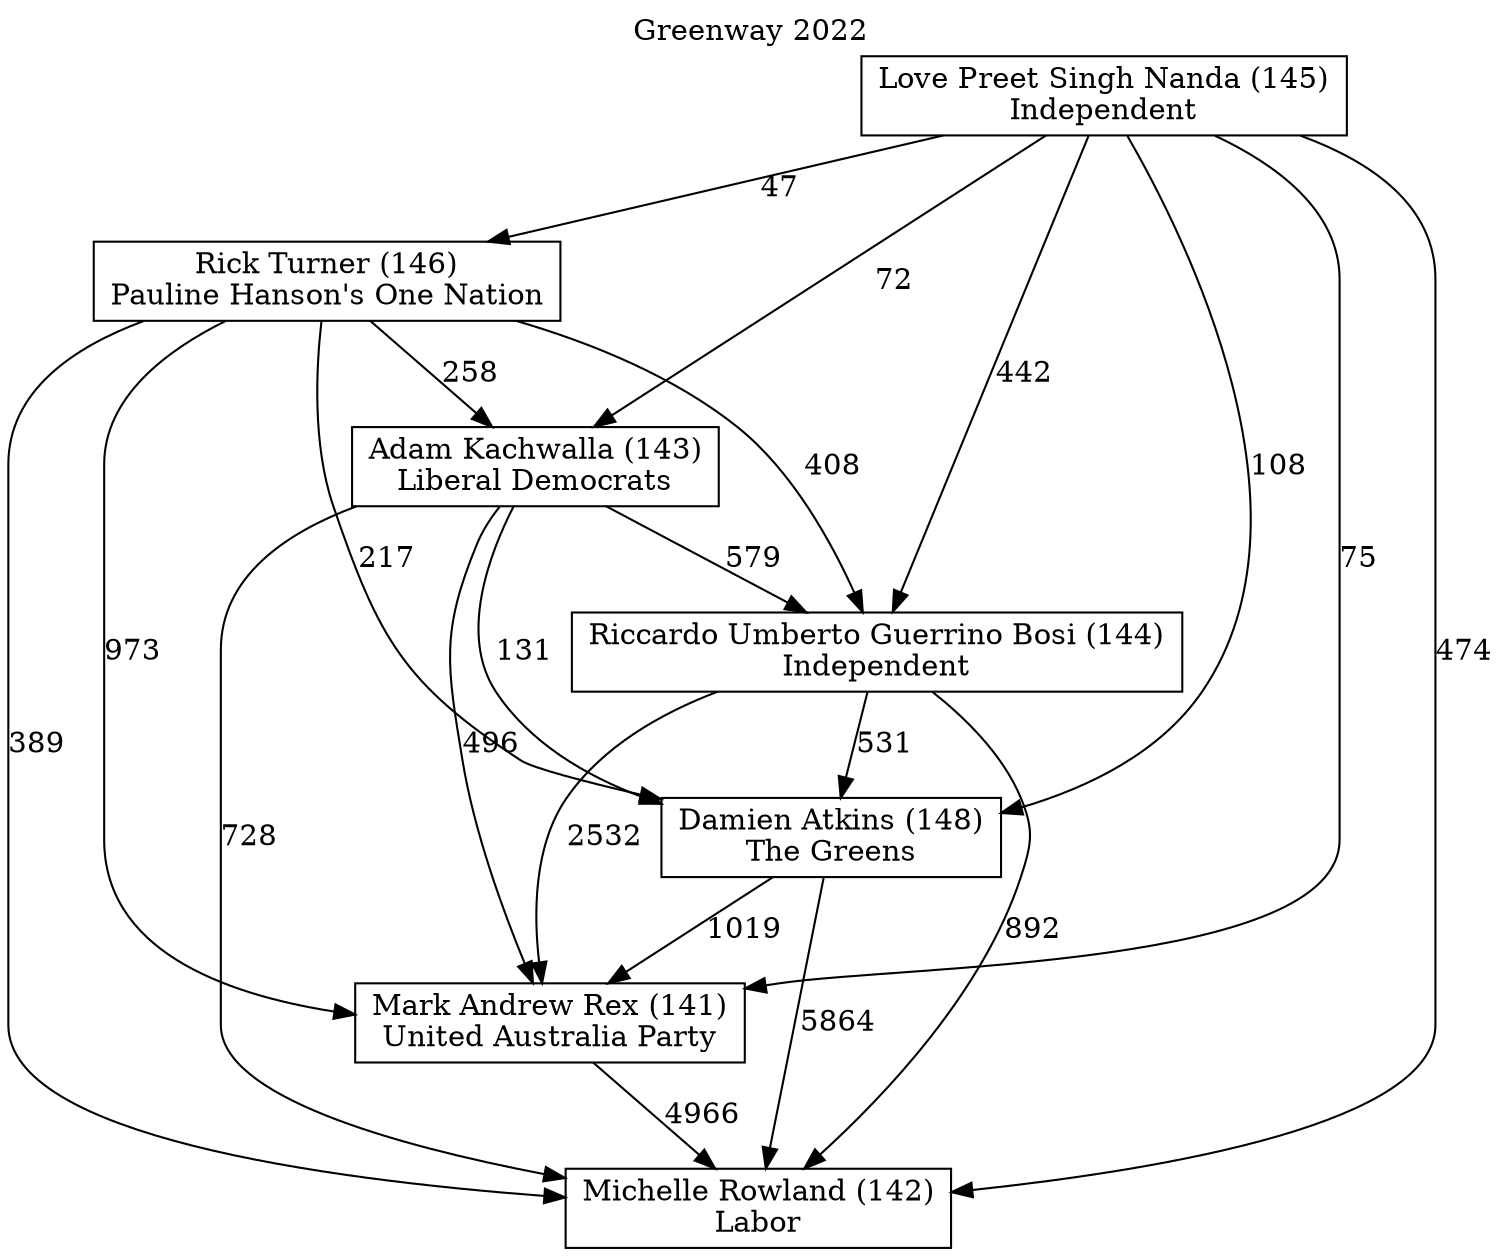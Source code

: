 // House preference flow
digraph "Michelle Rowland (142)_Greenway_2022" {
	graph [label="Greenway 2022" labelloc=t mclimit=10]
	node [shape=box]
	"Damien Atkins (148)" [label="Damien Atkins (148)
The Greens"]
	"Love Preet Singh Nanda (145)" [label="Love Preet Singh Nanda (145)
Independent"]
	"Mark Andrew Rex (141)" [label="Mark Andrew Rex (141)
United Australia Party"]
	"Riccardo Umberto Guerrino Bosi (144)" [label="Riccardo Umberto Guerrino Bosi (144)
Independent"]
	"Rick Turner (146)" [label="Rick Turner (146)
Pauline Hanson's One Nation"]
	"Adam Kachwalla (143)" [label="Adam Kachwalla (143)
Liberal Democrats"]
	"Michelle Rowland (142)" [label="Michelle Rowland (142)
Labor"]
	"Love Preet Singh Nanda (145)" -> "Adam Kachwalla (143)" [label=72]
	"Riccardo Umberto Guerrino Bosi (144)" -> "Mark Andrew Rex (141)" [label=2532]
	"Love Preet Singh Nanda (145)" -> "Mark Andrew Rex (141)" [label=75]
	"Riccardo Umberto Guerrino Bosi (144)" -> "Damien Atkins (148)" [label=531]
	"Mark Andrew Rex (141)" -> "Michelle Rowland (142)" [label=4966]
	"Damien Atkins (148)" -> "Mark Andrew Rex (141)" [label=1019]
	"Adam Kachwalla (143)" -> "Mark Andrew Rex (141)" [label=496]
	"Riccardo Umberto Guerrino Bosi (144)" -> "Michelle Rowland (142)" [label=892]
	"Rick Turner (146)" -> "Damien Atkins (148)" [label=217]
	"Adam Kachwalla (143)" -> "Michelle Rowland (142)" [label=728]
	"Damien Atkins (148)" -> "Michelle Rowland (142)" [label=5864]
	"Love Preet Singh Nanda (145)" -> "Riccardo Umberto Guerrino Bosi (144)" [label=442]
	"Love Preet Singh Nanda (145)" -> "Damien Atkins (148)" [label=108]
	"Adam Kachwalla (143)" -> "Riccardo Umberto Guerrino Bosi (144)" [label=579]
	"Rick Turner (146)" -> "Riccardo Umberto Guerrino Bosi (144)" [label=408]
	"Rick Turner (146)" -> "Adam Kachwalla (143)" [label=258]
	"Adam Kachwalla (143)" -> "Damien Atkins (148)" [label=131]
	"Love Preet Singh Nanda (145)" -> "Michelle Rowland (142)" [label=474]
	"Rick Turner (146)" -> "Mark Andrew Rex (141)" [label=973]
	"Rick Turner (146)" -> "Michelle Rowland (142)" [label=389]
	"Love Preet Singh Nanda (145)" -> "Rick Turner (146)" [label=47]
}
